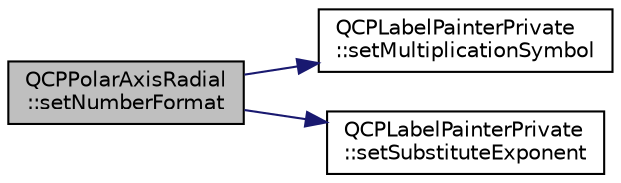 digraph "QCPPolarAxisRadial::setNumberFormat"
{
 // LATEX_PDF_SIZE
  edge [fontname="Helvetica",fontsize="10",labelfontname="Helvetica",labelfontsize="10"];
  node [fontname="Helvetica",fontsize="10",shape=record];
  rankdir="LR";
  Node1 [label="QCPPolarAxisRadial\l::setNumberFormat",height=0.2,width=0.4,color="black", fillcolor="grey75", style="filled", fontcolor="black",tooltip=" "];
  Node1 -> Node2 [color="midnightblue",fontsize="10",style="solid",fontname="Helvetica"];
  Node2 [label="QCPLabelPainterPrivate\l::setMultiplicationSymbol",height=0.2,width=0.4,color="black", fillcolor="white", style="filled",URL="$classQCPLabelPainterPrivate.html#a6fcb81138b795d91f8d32666ef6806f3",tooltip=" "];
  Node1 -> Node3 [color="midnightblue",fontsize="10",style="solid",fontname="Helvetica"];
  Node3 [label="QCPLabelPainterPrivate\l::setSubstituteExponent",height=0.2,width=0.4,color="black", fillcolor="white", style="filled",URL="$classQCPLabelPainterPrivate.html#a298cb03c73c38802e67c1a95c2c81a94",tooltip=" "];
}
